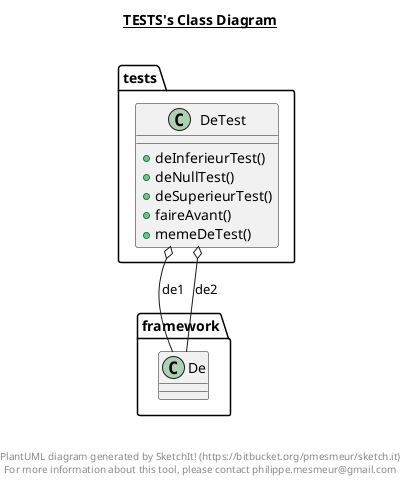 @startuml

title __TESTS's Class Diagram__\n

  namespace tests {
    class tests.DeTest {
        + deInferieurTest()
        + deNullTest()
        + deSuperieurTest()
        + faireAvant()
        + memeDeTest()
    }
  }
  

  tests.DeTest o-- framework.De : de1
  tests.DeTest o-- framework.De : de2


right footer


PlantUML diagram generated by SketchIt! (https://bitbucket.org/pmesmeur/sketch.it)
For more information about this tool, please contact philippe.mesmeur@gmail.com
endfooter

@enduml
